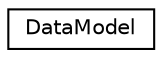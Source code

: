 digraph "Graphical Class Hierarchy"
{
 // LATEX_PDF_SIZE
  edge [fontname="Helvetica",fontsize="10",labelfontname="Helvetica",labelfontsize="10"];
  node [fontname="Helvetica",fontsize="10",shape=record];
  rankdir="LR";
  Node0 [label="DataModel",height=0.2,width=0.4,color="black", fillcolor="white", style="filled",URL="$class_data_model.html",tooltip=" "];
}
